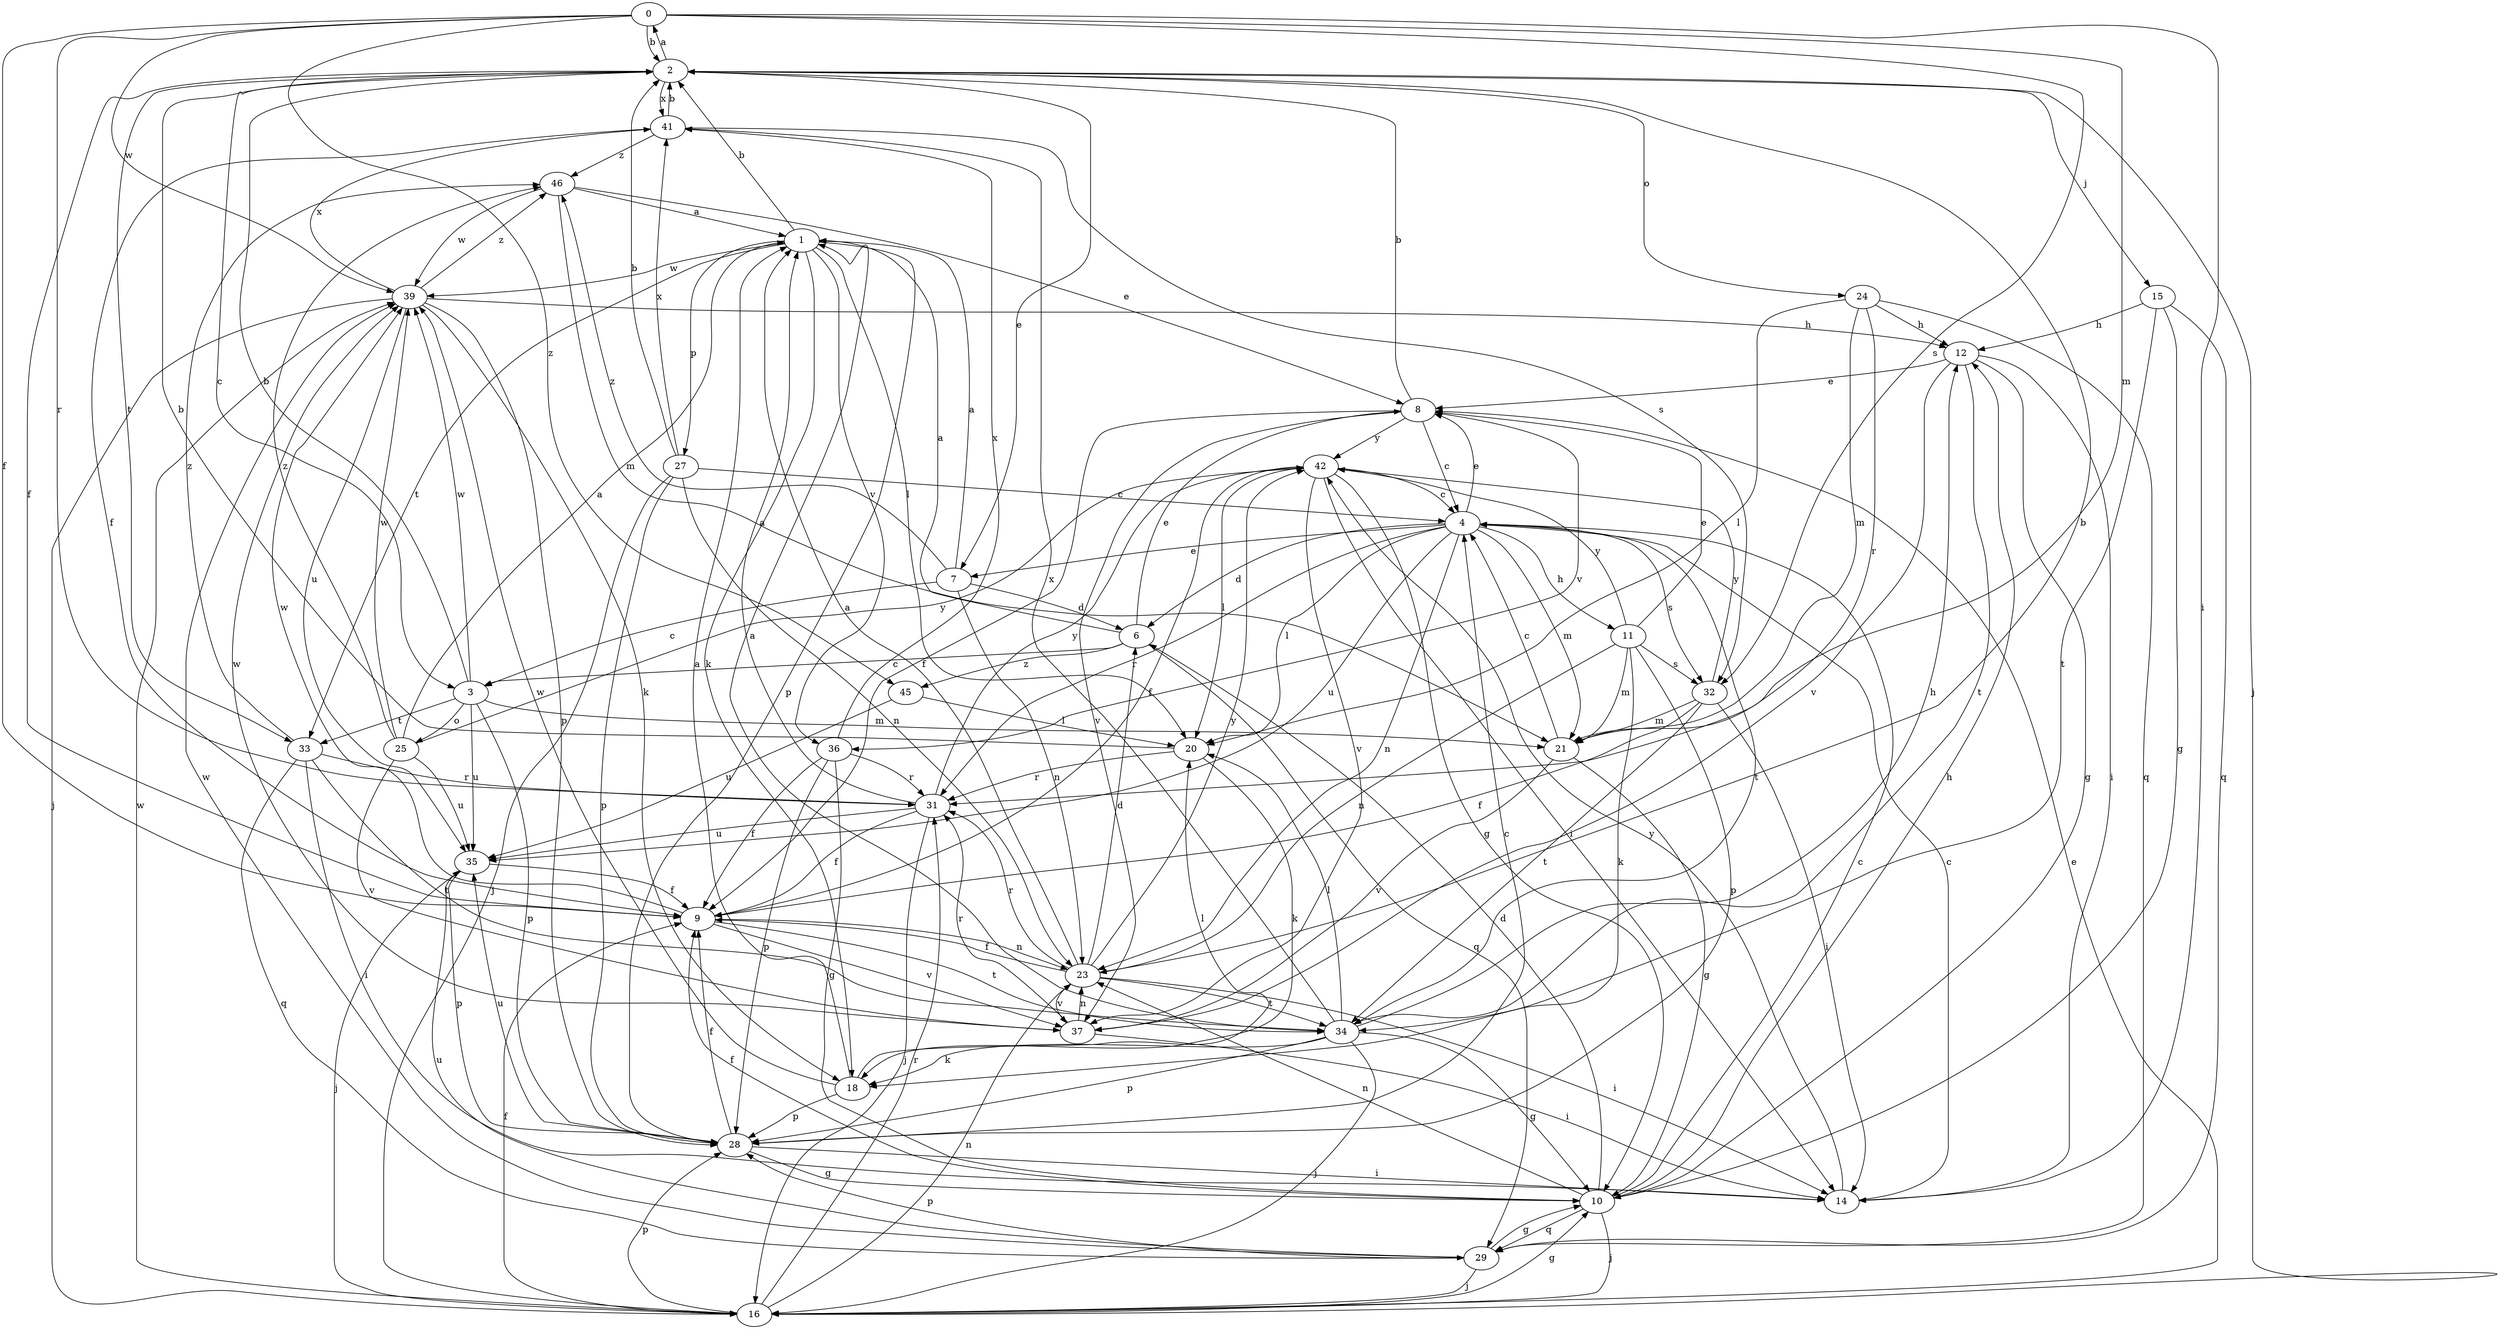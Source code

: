 strict digraph  {
0;
1;
2;
3;
4;
6;
7;
8;
9;
10;
11;
12;
14;
15;
16;
18;
20;
21;
23;
24;
25;
27;
28;
29;
31;
32;
33;
34;
35;
36;
37;
39;
41;
42;
45;
46;
0 -> 2  [label=b];
0 -> 9  [label=f];
0 -> 14  [label=i];
0 -> 21  [label=m];
0 -> 31  [label=r];
0 -> 32  [label=s];
0 -> 39  [label=w];
0 -> 45  [label=z];
1 -> 2  [label=b];
1 -> 18  [label=k];
1 -> 20  [label=l];
1 -> 27  [label=p];
1 -> 28  [label=p];
1 -> 33  [label=t];
1 -> 36  [label=v];
1 -> 39  [label=w];
2 -> 0  [label=a];
2 -> 3  [label=c];
2 -> 7  [label=e];
2 -> 9  [label=f];
2 -> 15  [label=j];
2 -> 16  [label=j];
2 -> 24  [label=o];
2 -> 33  [label=t];
2 -> 41  [label=x];
3 -> 2  [label=b];
3 -> 21  [label=m];
3 -> 25  [label=o];
3 -> 28  [label=p];
3 -> 33  [label=t];
3 -> 35  [label=u];
3 -> 39  [label=w];
4 -> 6  [label=d];
4 -> 7  [label=e];
4 -> 8  [label=e];
4 -> 11  [label=h];
4 -> 20  [label=l];
4 -> 21  [label=m];
4 -> 23  [label=n];
4 -> 31  [label=r];
4 -> 32  [label=s];
4 -> 34  [label=t];
4 -> 35  [label=u];
6 -> 1  [label=a];
6 -> 3  [label=c];
6 -> 8  [label=e];
6 -> 29  [label=q];
6 -> 45  [label=z];
7 -> 1  [label=a];
7 -> 3  [label=c];
7 -> 6  [label=d];
7 -> 23  [label=n];
7 -> 46  [label=z];
8 -> 2  [label=b];
8 -> 4  [label=c];
8 -> 9  [label=f];
8 -> 36  [label=v];
8 -> 37  [label=v];
8 -> 42  [label=y];
9 -> 23  [label=n];
9 -> 34  [label=t];
9 -> 37  [label=v];
9 -> 39  [label=w];
10 -> 4  [label=c];
10 -> 6  [label=d];
10 -> 9  [label=f];
10 -> 12  [label=h];
10 -> 16  [label=j];
10 -> 23  [label=n];
10 -> 29  [label=q];
11 -> 8  [label=e];
11 -> 18  [label=k];
11 -> 21  [label=m];
11 -> 23  [label=n];
11 -> 28  [label=p];
11 -> 32  [label=s];
11 -> 42  [label=y];
12 -> 8  [label=e];
12 -> 10  [label=g];
12 -> 14  [label=i];
12 -> 34  [label=t];
12 -> 37  [label=v];
14 -> 4  [label=c];
14 -> 42  [label=y];
15 -> 10  [label=g];
15 -> 12  [label=h];
15 -> 29  [label=q];
15 -> 34  [label=t];
16 -> 8  [label=e];
16 -> 9  [label=f];
16 -> 10  [label=g];
16 -> 23  [label=n];
16 -> 28  [label=p];
16 -> 31  [label=r];
16 -> 39  [label=w];
18 -> 1  [label=a];
18 -> 20  [label=l];
18 -> 28  [label=p];
18 -> 39  [label=w];
20 -> 2  [label=b];
20 -> 18  [label=k];
20 -> 31  [label=r];
21 -> 4  [label=c];
21 -> 10  [label=g];
21 -> 37  [label=v];
23 -> 1  [label=a];
23 -> 2  [label=b];
23 -> 6  [label=d];
23 -> 9  [label=f];
23 -> 14  [label=i];
23 -> 31  [label=r];
23 -> 34  [label=t];
23 -> 37  [label=v];
23 -> 42  [label=y];
24 -> 12  [label=h];
24 -> 20  [label=l];
24 -> 21  [label=m];
24 -> 29  [label=q];
24 -> 31  [label=r];
25 -> 1  [label=a];
25 -> 35  [label=u];
25 -> 37  [label=v];
25 -> 39  [label=w];
25 -> 42  [label=y];
25 -> 46  [label=z];
27 -> 2  [label=b];
27 -> 4  [label=c];
27 -> 16  [label=j];
27 -> 23  [label=n];
27 -> 28  [label=p];
27 -> 41  [label=x];
28 -> 4  [label=c];
28 -> 9  [label=f];
28 -> 10  [label=g];
28 -> 14  [label=i];
28 -> 35  [label=u];
29 -> 10  [label=g];
29 -> 16  [label=j];
29 -> 28  [label=p];
29 -> 35  [label=u];
29 -> 39  [label=w];
31 -> 1  [label=a];
31 -> 9  [label=f];
31 -> 16  [label=j];
31 -> 35  [label=u];
31 -> 42  [label=y];
32 -> 9  [label=f];
32 -> 14  [label=i];
32 -> 21  [label=m];
32 -> 34  [label=t];
32 -> 42  [label=y];
33 -> 14  [label=i];
33 -> 29  [label=q];
33 -> 31  [label=r];
33 -> 34  [label=t];
33 -> 46  [label=z];
34 -> 1  [label=a];
34 -> 10  [label=g];
34 -> 12  [label=h];
34 -> 16  [label=j];
34 -> 18  [label=k];
34 -> 20  [label=l];
34 -> 28  [label=p];
34 -> 41  [label=x];
35 -> 9  [label=f];
35 -> 16  [label=j];
35 -> 28  [label=p];
36 -> 9  [label=f];
36 -> 10  [label=g];
36 -> 28  [label=p];
36 -> 31  [label=r];
36 -> 41  [label=x];
37 -> 14  [label=i];
37 -> 23  [label=n];
37 -> 31  [label=r];
37 -> 39  [label=w];
39 -> 12  [label=h];
39 -> 16  [label=j];
39 -> 18  [label=k];
39 -> 28  [label=p];
39 -> 35  [label=u];
39 -> 41  [label=x];
39 -> 46  [label=z];
41 -> 2  [label=b];
41 -> 9  [label=f];
41 -> 32  [label=s];
41 -> 46  [label=z];
42 -> 4  [label=c];
42 -> 9  [label=f];
42 -> 10  [label=g];
42 -> 14  [label=i];
42 -> 20  [label=l];
42 -> 37  [label=v];
45 -> 20  [label=l];
45 -> 35  [label=u];
46 -> 1  [label=a];
46 -> 8  [label=e];
46 -> 21  [label=m];
46 -> 39  [label=w];
}
